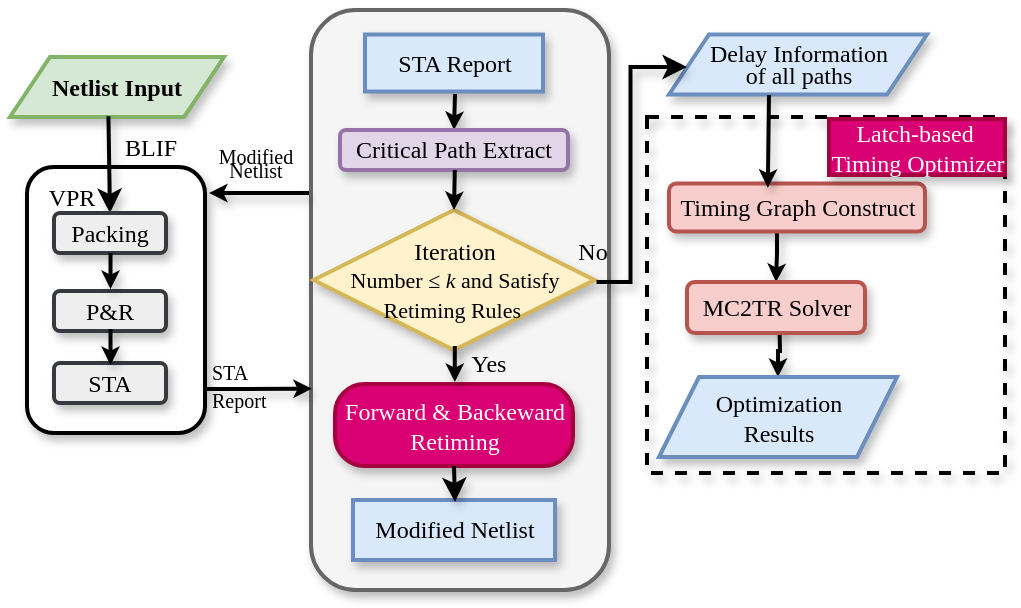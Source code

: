<mxfile version="26.2.8">
  <diagram name="第 1 页" id="Y7R-OeQm8WGYuU0R5tl8">
    <mxGraphModel dx="2250" dy="1253" grid="1" gridSize="10" guides="1" tooltips="1" connect="1" arrows="1" fold="1" page="1" pageScale="1" pageWidth="1500" pageHeight="1000" math="0" shadow="0">
      <root>
        <mxCell id="0" />
        <mxCell id="1" parent="0" />
        <mxCell id="AegOCRpF5knvJNBnyZgM-1" value="" style="rounded=0;whiteSpace=wrap;html=1;fillColor=none;strokeWidth=2;fontFamily=Times New Roman;shadow=1;dashed=1;" vertex="1" parent="1">
          <mxGeometry x="368.5" y="93.5" width="179" height="178" as="geometry" />
        </mxCell>
        <mxCell id="AegOCRpF5knvJNBnyZgM-2" value="" style="edgeStyle=orthogonalEdgeStyle;rounded=0;orthogonalLoop=1;jettySize=auto;html=1;strokeWidth=2;fontFamily=Times New Roman;endSize=3;shadow=1;" edge="1" parent="1" target="AegOCRpF5knvJNBnyZgM-8">
          <mxGeometry relative="1" as="geometry">
            <mxPoint x="434.5" y="189.5" as="sourcePoint" />
          </mxGeometry>
        </mxCell>
        <mxCell id="AegOCRpF5knvJNBnyZgM-3" value="&lt;font&gt;&lt;b&gt;Netlist Input&lt;/b&gt;&lt;/font&gt;" style="shape=parallelogram;perimeter=parallelogramPerimeter;whiteSpace=wrap;html=1;fixedSize=1;fillColor=#d5e8d4;strokeColor=#82b366;strokeWidth=2;movable=1;resizable=1;rotatable=1;deletable=1;editable=1;locked=0;connectable=1;fontFamily=Times New Roman;shadow=1;" vertex="1" parent="1">
          <mxGeometry x="50" y="63.5" width="107" height="30" as="geometry" />
        </mxCell>
        <mxCell id="AegOCRpF5knvJNBnyZgM-4" value="&lt;p style=&quot;line-height: 90%;&quot;&gt;&lt;font&gt;Delay Information &lt;br&gt;of all paths&lt;/font&gt;&lt;/p&gt;" style="shape=parallelogram;perimeter=parallelogramPerimeter;whiteSpace=wrap;html=1;fixedSize=1;fillColor=#dae8fc;strokeColor=#6c8ebf;strokeWidth=2;movable=1;resizable=1;rotatable=1;deletable=1;editable=1;locked=0;connectable=1;fontFamily=Times New Roman;shadow=1;" vertex="1" parent="1">
          <mxGeometry x="379.5" y="52.25" width="129" height="30" as="geometry" />
        </mxCell>
        <mxCell id="AegOCRpF5knvJNBnyZgM-5" style="edgeStyle=orthogonalEdgeStyle;rounded=0;orthogonalLoop=1;jettySize=auto;html=1;entryX=0.5;entryY=0;entryDx=0;entryDy=0;strokeWidth=2;fontFamily=Times New Roman;endSize=3;shadow=1;" edge="1" parent="1" source="AegOCRpF5knvJNBnyZgM-6" target="AegOCRpF5knvJNBnyZgM-7">
          <mxGeometry relative="1" as="geometry">
            <Array as="points">
              <mxPoint x="433.5" y="161.5" />
              <mxPoint x="433.5" y="161.5" />
            </Array>
          </mxGeometry>
        </mxCell>
        <mxCell id="AegOCRpF5knvJNBnyZgM-6" value="&lt;span style=&quot;text-wrap-mode: nowrap;&quot;&gt;Timing Graph Construct&lt;/span&gt;" style="rounded=1;whiteSpace=wrap;html=1;fillColor=#f8cecc;strokeColor=#b85450;strokeWidth=2;fontFamily=Times New Roman;shadow=1;" vertex="1" parent="1">
          <mxGeometry x="379.5" y="126.75" width="128" height="24" as="geometry" />
        </mxCell>
        <mxCell id="AegOCRpF5knvJNBnyZgM-7" value="&lt;font&gt;MC2TR Solver&lt;/font&gt;" style="rounded=1;whiteSpace=wrap;html=1;fillColor=#f8cecc;strokeColor=#b85450;strokeWidth=2;fontFamily=Times New Roman;shadow=1;" vertex="1" parent="1">
          <mxGeometry x="388.5" y="176" width="89" height="25.5" as="geometry" />
        </mxCell>
        <mxCell id="AegOCRpF5knvJNBnyZgM-8" value="&lt;font&gt;Optimization &lt;br&gt;Results&lt;/font&gt;" style="shape=parallelogram;perimeter=parallelogramPerimeter;whiteSpace=wrap;html=1;fixedSize=1;fillColor=#dae8fc;strokeColor=#6c8ebf;strokeWidth=2;movable=1;resizable=1;rotatable=1;deletable=1;editable=1;locked=0;connectable=1;fontFamily=Times New Roman;shadow=1;" vertex="1" parent="1">
          <mxGeometry x="374.5" y="223.5" width="119" height="40" as="geometry" />
        </mxCell>
        <mxCell id="AegOCRpF5knvJNBnyZgM-9" value="&lt;font&gt;BLIF&lt;/font&gt;" style="text;html=1;align=center;verticalAlign=middle;resizable=1;points=[];autosize=1;strokeColor=none;fillColor=none;movable=1;rotatable=1;deletable=1;editable=1;locked=0;connectable=1;strokeWidth=2;fontFamily=Times New Roman;shadow=1;" vertex="1" parent="1">
          <mxGeometry x="95.5" y="93.5" width="49" height="30" as="geometry" />
        </mxCell>
        <mxCell id="AegOCRpF5knvJNBnyZgM-10" value="" style="rounded=1;whiteSpace=wrap;html=1;fillColor=#f5f5f5;strokeColor=#666666;strokeWidth=2;fontFamily=Times New Roman;fontColor=#333333;shadow=1;" vertex="1" parent="1">
          <mxGeometry x="200.5" y="40" width="149" height="290" as="geometry" />
        </mxCell>
        <mxCell id="AegOCRpF5knvJNBnyZgM-11" value="" style="rounded=1;whiteSpace=wrap;html=1;strokeWidth=2;movable=1;resizable=1;rotatable=1;deletable=1;editable=1;locked=0;connectable=1;fontFamily=Times New Roman;shadow=1;" vertex="1" parent="1">
          <mxGeometry x="58.5" y="118.5" width="89" height="133" as="geometry" />
        </mxCell>
        <mxCell id="AegOCRpF5knvJNBnyZgM-12" value="&lt;font&gt;STA Report&lt;/font&gt;" style="rounded=0;whiteSpace=wrap;html=1;fillColor=#dae8fc;strokeColor=#6c8ebf;movable=1;resizable=1;rotatable=1;deletable=1;editable=1;locked=0;connectable=1;strokeWidth=2;fontFamily=Times New Roman;shadow=1;" vertex="1" parent="1">
          <mxGeometry x="227.5" y="52.25" width="89" height="28.5" as="geometry" />
        </mxCell>
        <mxCell id="AegOCRpF5knvJNBnyZgM-13" value="" style="rhombus;whiteSpace=wrap;html=1;fillColor=#fff2cc;strokeColor=#d6b656;movable=1;resizable=1;rotatable=1;deletable=1;editable=1;locked=0;connectable=1;strokeWidth=2;fontFamily=Times New Roman;shadow=1;" vertex="1" parent="1">
          <mxGeometry x="201.75" y="140" width="140.5" height="70" as="geometry" />
        </mxCell>
        <mxCell id="AegOCRpF5knvJNBnyZgM-14" value="" style="endArrow=classic;html=1;rounded=0;exitX=0.5;exitY=1;exitDx=0;exitDy=0;movable=1;resizable=1;rotatable=1;deletable=1;editable=1;locked=0;connectable=1;strokeWidth=2;fontFamily=Times New Roman;endSize=3;entryX=0.5;entryY=0;entryDx=0;entryDy=0;shadow=1;" edge="1" parent="1" target="AegOCRpF5knvJNBnyZgM-22">
          <mxGeometry width="50" height="50" relative="1" as="geometry">
            <mxPoint x="272.5" y="82" as="sourcePoint" />
            <mxPoint x="270.5" y="100" as="targetPoint" />
          </mxGeometry>
        </mxCell>
        <mxCell id="AegOCRpF5knvJNBnyZgM-15" value="&lt;font&gt;Forward &amp;amp; Backeward Retiming&lt;/font&gt;" style="rounded=1;whiteSpace=wrap;html=1;fillColor=#d80073;strokeColor=#A50040;arcSize=36;movable=1;resizable=1;rotatable=1;deletable=1;editable=1;locked=0;connectable=1;strokeWidth=2;fontFamily=Times New Roman;fontColor=#ffffff;shadow=1;" vertex="1" parent="1">
          <mxGeometry x="212.5" y="227" width="119" height="41" as="geometry" />
        </mxCell>
        <mxCell id="AegOCRpF5knvJNBnyZgM-16" value="&lt;font&gt;Modified Netlist&lt;/font&gt;" style="rounded=0;whiteSpace=wrap;html=1;fillColor=#dae8fc;strokeColor=#6c8ebf;movable=1;resizable=1;rotatable=1;deletable=1;editable=1;locked=0;connectable=1;strokeWidth=2;fontFamily=Times New Roman;shadow=1;" vertex="1" parent="1">
          <mxGeometry x="221.5" y="285" width="101" height="30" as="geometry" />
        </mxCell>
        <mxCell id="AegOCRpF5knvJNBnyZgM-17" value="" style="endArrow=classic;html=1;rounded=0;exitX=0.5;exitY=1;exitDx=0;exitDy=0;movable=1;resizable=1;rotatable=1;deletable=1;editable=1;locked=0;connectable=1;strokeWidth=2;fontFamily=Times New Roman;shadow=1;" edge="1" parent="1" source="AegOCRpF5knvJNBnyZgM-15">
          <mxGeometry width="50" height="50" relative="1" as="geometry">
            <mxPoint x="272.21" y="275.5" as="sourcePoint" />
            <mxPoint x="272.5" y="286" as="targetPoint" />
          </mxGeometry>
        </mxCell>
        <mxCell id="AegOCRpF5knvJNBnyZgM-18" value="&lt;font&gt;Yes&lt;/font&gt;" style="text;html=1;align=center;verticalAlign=middle;resizable=1;points=[];autosize=1;strokeColor=none;fillColor=none;movable=1;rotatable=1;deletable=1;editable=1;locked=0;connectable=1;strokeWidth=2;fontFamily=Times New Roman;shadow=1;" vertex="1" parent="1">
          <mxGeometry x="269.5" y="202" width="39" height="30" as="geometry" />
        </mxCell>
        <mxCell id="AegOCRpF5knvJNBnyZgM-19" value="No" style="text;html=1;align=center;verticalAlign=middle;resizable=1;points=[];autosize=1;strokeColor=none;fillColor=none;movable=1;rotatable=1;deletable=1;editable=1;locked=0;connectable=1;strokeWidth=2;fontFamily=Times New Roman;shadow=1;" vertex="1" parent="1">
          <mxGeometry x="321.5" y="146" width="39" height="30" as="geometry" />
        </mxCell>
        <mxCell id="AegOCRpF5knvJNBnyZgM-20" value="" style="endArrow=classic;html=1;rounded=0;exitX=0.46;exitY=0.988;exitDx=0;exitDy=0;exitPerimeter=0;entryX=0.5;entryY=0;entryDx=0;entryDy=0;strokeWidth=2;fontFamily=Times New Roman;shadow=1;" edge="1" parent="1" source="AegOCRpF5knvJNBnyZgM-3" target="AegOCRpF5knvJNBnyZgM-26">
          <mxGeometry width="50" height="50" relative="1" as="geometry">
            <mxPoint x="101.14" y="101.66" as="sourcePoint" />
            <mxPoint x="101.26" y="117.9" as="targetPoint" />
          </mxGeometry>
        </mxCell>
        <mxCell id="AegOCRpF5knvJNBnyZgM-21" value="&lt;font&gt;Iteration&lt;br style=&quot;border-color: var(--border-color); font-size: 11px;&quot;&gt;&lt;span style=&quot;font-size: 11px;&quot;&gt;Number ≤&amp;nbsp;&lt;/span&gt;&lt;i style=&quot;border-color: var(--border-color); font-size: 11px;&quot;&gt;k&amp;nbsp;&lt;/i&gt;&lt;span style=&quot;font-size: 11px;&quot;&gt;and Satisfy Retiming Rules&amp;nbsp;&lt;/span&gt;&lt;/font&gt;" style="text;html=1;strokeColor=none;fillColor=none;align=center;verticalAlign=middle;whiteSpace=wrap;rounded=0;fontFamily=Times New Roman;shadow=1;" vertex="1" parent="1">
          <mxGeometry x="212.5" y="150" width="119" height="50" as="geometry" />
        </mxCell>
        <mxCell id="AegOCRpF5knvJNBnyZgM-22" value="Critical Path Extract" style="rounded=1;whiteSpace=wrap;html=1;fillColor=#e1d5e7;strokeColor=#9673a6;fillStyle=auto;strokeWidth=2;fontFamily=Times New Roman;shadow=1;" vertex="1" parent="1">
          <mxGeometry x="215" y="100" width="114" height="20" as="geometry" />
        </mxCell>
        <mxCell id="AegOCRpF5knvJNBnyZgM-23" value="" style="endArrow=classic;html=1;rounded=0;exitX=0.5;exitY=1;exitDx=0;exitDy=0;movable=1;resizable=1;rotatable=1;deletable=1;editable=1;locked=0;connectable=1;strokeWidth=2;fontFamily=Times New Roman;endSize=3;entryX=0.5;entryY=0;entryDx=0;entryDy=0;shadow=1;" edge="1" parent="1" target="AegOCRpF5knvJNBnyZgM-13">
          <mxGeometry width="50" height="50" relative="1" as="geometry">
            <mxPoint x="272.4" y="120" as="sourcePoint" />
            <mxPoint x="272.4" y="138" as="targetPoint" />
          </mxGeometry>
        </mxCell>
        <mxCell id="AegOCRpF5knvJNBnyZgM-24" value="" style="endArrow=classic;html=1;rounded=0;exitX=0.5;exitY=1;exitDx=0;exitDy=0;movable=1;resizable=1;rotatable=1;deletable=1;editable=1;locked=0;connectable=1;strokeWidth=2;fontFamily=Times New Roman;endSize=3;entryX=0.5;entryY=0;entryDx=0;entryDy=0;shadow=1;" edge="1" parent="1">
          <mxGeometry width="50" height="50" relative="1" as="geometry">
            <mxPoint x="272.4" y="208" as="sourcePoint" />
            <mxPoint x="272.4" y="226" as="targetPoint" />
          </mxGeometry>
        </mxCell>
        <mxCell id="AegOCRpF5knvJNBnyZgM-25" value="&lt;span style=&quot;font-family: &amp;quot;Times New Roman&amp;quot;;&quot;&gt;VPR&lt;/span&gt;" style="text;html=1;align=center;verticalAlign=middle;whiteSpace=wrap;rounded=0;shadow=1;" vertex="1" parent="1">
          <mxGeometry x="58.5" y="118.5" width="44" height="30" as="geometry" />
        </mxCell>
        <mxCell id="AegOCRpF5knvJNBnyZgM-26" value="Packing" style="rounded=1;whiteSpace=wrap;html=1;fillColor=#eeeeee;strokeWidth=2;fontFamily=Times New Roman;shadow=1;strokeColor=#36393d;" vertex="1" parent="1">
          <mxGeometry x="72" y="141.5" width="56" height="20" as="geometry" />
        </mxCell>
        <mxCell id="AegOCRpF5knvJNBnyZgM-27" value="P&amp;amp;R" style="rounded=1;whiteSpace=wrap;html=1;fillColor=#eeeeee;strokeWidth=2;fontFamily=Times New Roman;shadow=1;strokeColor=#36393d;" vertex="1" parent="1">
          <mxGeometry x="72" y="180.5" width="56" height="20" as="geometry" />
        </mxCell>
        <mxCell id="AegOCRpF5knvJNBnyZgM-28" value="STA" style="rounded=1;whiteSpace=wrap;html=1;fillColor=#eeeeee;strokeWidth=2;fontFamily=Times New Roman;shadow=1;strokeColor=#36393d;" vertex="1" parent="1">
          <mxGeometry x="72" y="216.5" width="56" height="20" as="geometry" />
        </mxCell>
        <mxCell id="AegOCRpF5knvJNBnyZgM-29" value="" style="endArrow=classic;html=1;rounded=0;exitX=0.5;exitY=1;exitDx=0;exitDy=0;movable=1;resizable=1;rotatable=1;deletable=1;editable=1;locked=0;connectable=1;strokeWidth=2;fontFamily=Times New Roman;endSize=3;entryX=0.5;entryY=0;entryDx=0;entryDy=0;shadow=1;" edge="1" parent="1">
          <mxGeometry width="50" height="50" relative="1" as="geometry">
            <mxPoint x="100.26" y="161.5" as="sourcePoint" />
            <mxPoint x="100.26" y="179.5" as="targetPoint" />
          </mxGeometry>
        </mxCell>
        <mxCell id="AegOCRpF5knvJNBnyZgM-30" value="" style="endArrow=classic;html=1;rounded=0;exitX=0.5;exitY=1;exitDx=0;exitDy=0;movable=1;resizable=1;rotatable=1;deletable=1;editable=1;locked=0;connectable=1;strokeWidth=2;fontFamily=Times New Roman;endSize=3;entryX=0.5;entryY=0;entryDx=0;entryDy=0;shadow=1;" edge="1" parent="1">
          <mxGeometry width="50" height="50" relative="1" as="geometry">
            <mxPoint x="100.26" y="199.5" as="sourcePoint" />
            <mxPoint x="100.26" y="217.5" as="targetPoint" />
          </mxGeometry>
        </mxCell>
        <mxCell id="AegOCRpF5knvJNBnyZgM-31" value="" style="endArrow=classic;html=1;rounded=0;exitX=1.005;exitY=0.835;exitDx=0;exitDy=0;movable=1;resizable=1;rotatable=1;deletable=1;editable=1;locked=0;connectable=1;strokeWidth=2;fontFamily=Times New Roman;endSize=3;entryX=0.003;entryY=0.653;entryDx=0;entryDy=0;entryPerimeter=0;exitPerimeter=0;shadow=1;" edge="1" parent="1" source="AegOCRpF5knvJNBnyZgM-11" target="AegOCRpF5knvJNBnyZgM-10">
          <mxGeometry width="50" height="50" relative="1" as="geometry">
            <mxPoint x="149.5" y="227" as="sourcePoint" />
            <mxPoint x="149.85" y="247.5" as="targetPoint" />
          </mxGeometry>
        </mxCell>
        <mxCell id="AegOCRpF5knvJNBnyZgM-32" value="&lt;span style=&quot;color: rgb(0, 0, 0); font-family: &amp;quot;Times New Roman&amp;quot;; font-style: normal; font-variant-ligatures: normal; font-variant-caps: normal; font-weight: 400; letter-spacing: normal; orphans: 2; text-align: center; text-indent: 0px; text-transform: none; widows: 2; word-spacing: 0px; -webkit-text-stroke-width: 0px; white-space: normal; text-decoration-thickness: initial; text-decoration-style: initial; text-decoration-color: initial; float: none; display: inline !important;&quot;&gt;&lt;font style=&quot;font-size: 10px;&quot;&gt;STA Report&lt;/font&gt;&lt;/span&gt;" style="text;whiteSpace=wrap;html=1;shadow=1;" vertex="1" parent="1">
          <mxGeometry x="148.5" y="206.5" width="49" height="40" as="geometry" />
        </mxCell>
        <mxCell id="AegOCRpF5knvJNBnyZgM-33" value="&lt;p style=&quot;line-height: 60%;&quot;&gt;&lt;span style=&quot;color: rgb(0, 0, 0); font-family: &amp;quot;Times New Roman&amp;quot;; font-style: normal; font-variant-ligatures: normal; font-variant-caps: normal; font-weight: 400; letter-spacing: normal; orphans: 2; text-indent: 0px; text-transform: none; widows: 2; word-spacing: 0px; -webkit-text-stroke-width: 0px; white-space: normal; text-decoration-thickness: initial; text-decoration-style: initial; text-decoration-color: initial; float: none; display: inline !important;&quot;&gt;&lt;font style=&quot;font-size: 10px;&quot;&gt;Modified Netlist&lt;/font&gt;&lt;/span&gt;&lt;/p&gt;" style="text;whiteSpace=wrap;html=1;align=center;shadow=1;" vertex="1" parent="1">
          <mxGeometry x="154.5" y="91" width="36" height="31.5" as="geometry" />
        </mxCell>
        <mxCell id="AegOCRpF5knvJNBnyZgM-34" value="" style="endArrow=none;html=1;rounded=0;exitX=1.005;exitY=0.835;exitDx=0;exitDy=0;movable=1;resizable=1;rotatable=1;deletable=1;editable=1;locked=0;connectable=1;strokeWidth=2;fontFamily=Times New Roman;endSize=3;entryX=0.003;entryY=0.653;entryDx=0;entryDy=0;entryPerimeter=0;exitPerimeter=0;startArrow=classic;startFill=1;startSize=3;endFill=0;shadow=1;" edge="1" parent="1">
          <mxGeometry width="50" height="50" relative="1" as="geometry">
            <mxPoint x="149.5" y="131.5" as="sourcePoint" />
            <mxPoint x="199.5" y="131.5" as="targetPoint" />
          </mxGeometry>
        </mxCell>
        <mxCell id="AegOCRpF5knvJNBnyZgM-35" style="edgeStyle=orthogonalEdgeStyle;rounded=0;orthogonalLoop=1;jettySize=auto;html=1;strokeWidth=2;exitX=1;exitY=0.5;exitDx=0;exitDy=0;fontFamily=Times New Roman;shadow=1;" edge="1" parent="1">
          <mxGeometry relative="1" as="geometry">
            <Array as="points">
              <mxPoint x="360.25" y="176" />
              <mxPoint x="360.25" y="68" />
            </Array>
            <mxPoint x="343.25" y="176" as="sourcePoint" />
            <mxPoint x="388.5" y="68.5" as="targetPoint" />
          </mxGeometry>
        </mxCell>
        <mxCell id="AegOCRpF5knvJNBnyZgM-36" value="&lt;font&gt;Latch-based&amp;nbsp;&lt;/font&gt;&lt;div&gt;&lt;font&gt;Timing&amp;nbsp;&lt;/font&gt;&lt;span style=&quot;background-color: initial;&quot;&gt;Optimizer&lt;/span&gt;&lt;/div&gt;" style="rounded=0;whiteSpace=wrap;html=1;fillColor=#d80073;strokeColor=#A50040;arcSize=36;movable=1;resizable=1;rotatable=1;deletable=1;editable=1;locked=0;connectable=1;strokeWidth=2;fontFamily=Times New Roman;fontColor=#ffffff;shadow=1;" vertex="1" parent="1">
          <mxGeometry x="459.5" y="94.5" width="88" height="28" as="geometry" />
        </mxCell>
        <mxCell id="AegOCRpF5knvJNBnyZgM-37" style="rounded=0;orthogonalLoop=1;jettySize=auto;html=1;entryX=0.386;entryY=0.091;entryDx=0;entryDy=0;entryPerimeter=0;strokeWidth=2;startSize=3;endSize=3;shadow=1;" edge="1" parent="1" target="AegOCRpF5knvJNBnyZgM-6">
          <mxGeometry relative="1" as="geometry">
            <mxPoint x="429.5" y="82.5" as="sourcePoint" />
          </mxGeometry>
        </mxCell>
      </root>
    </mxGraphModel>
  </diagram>
</mxfile>
